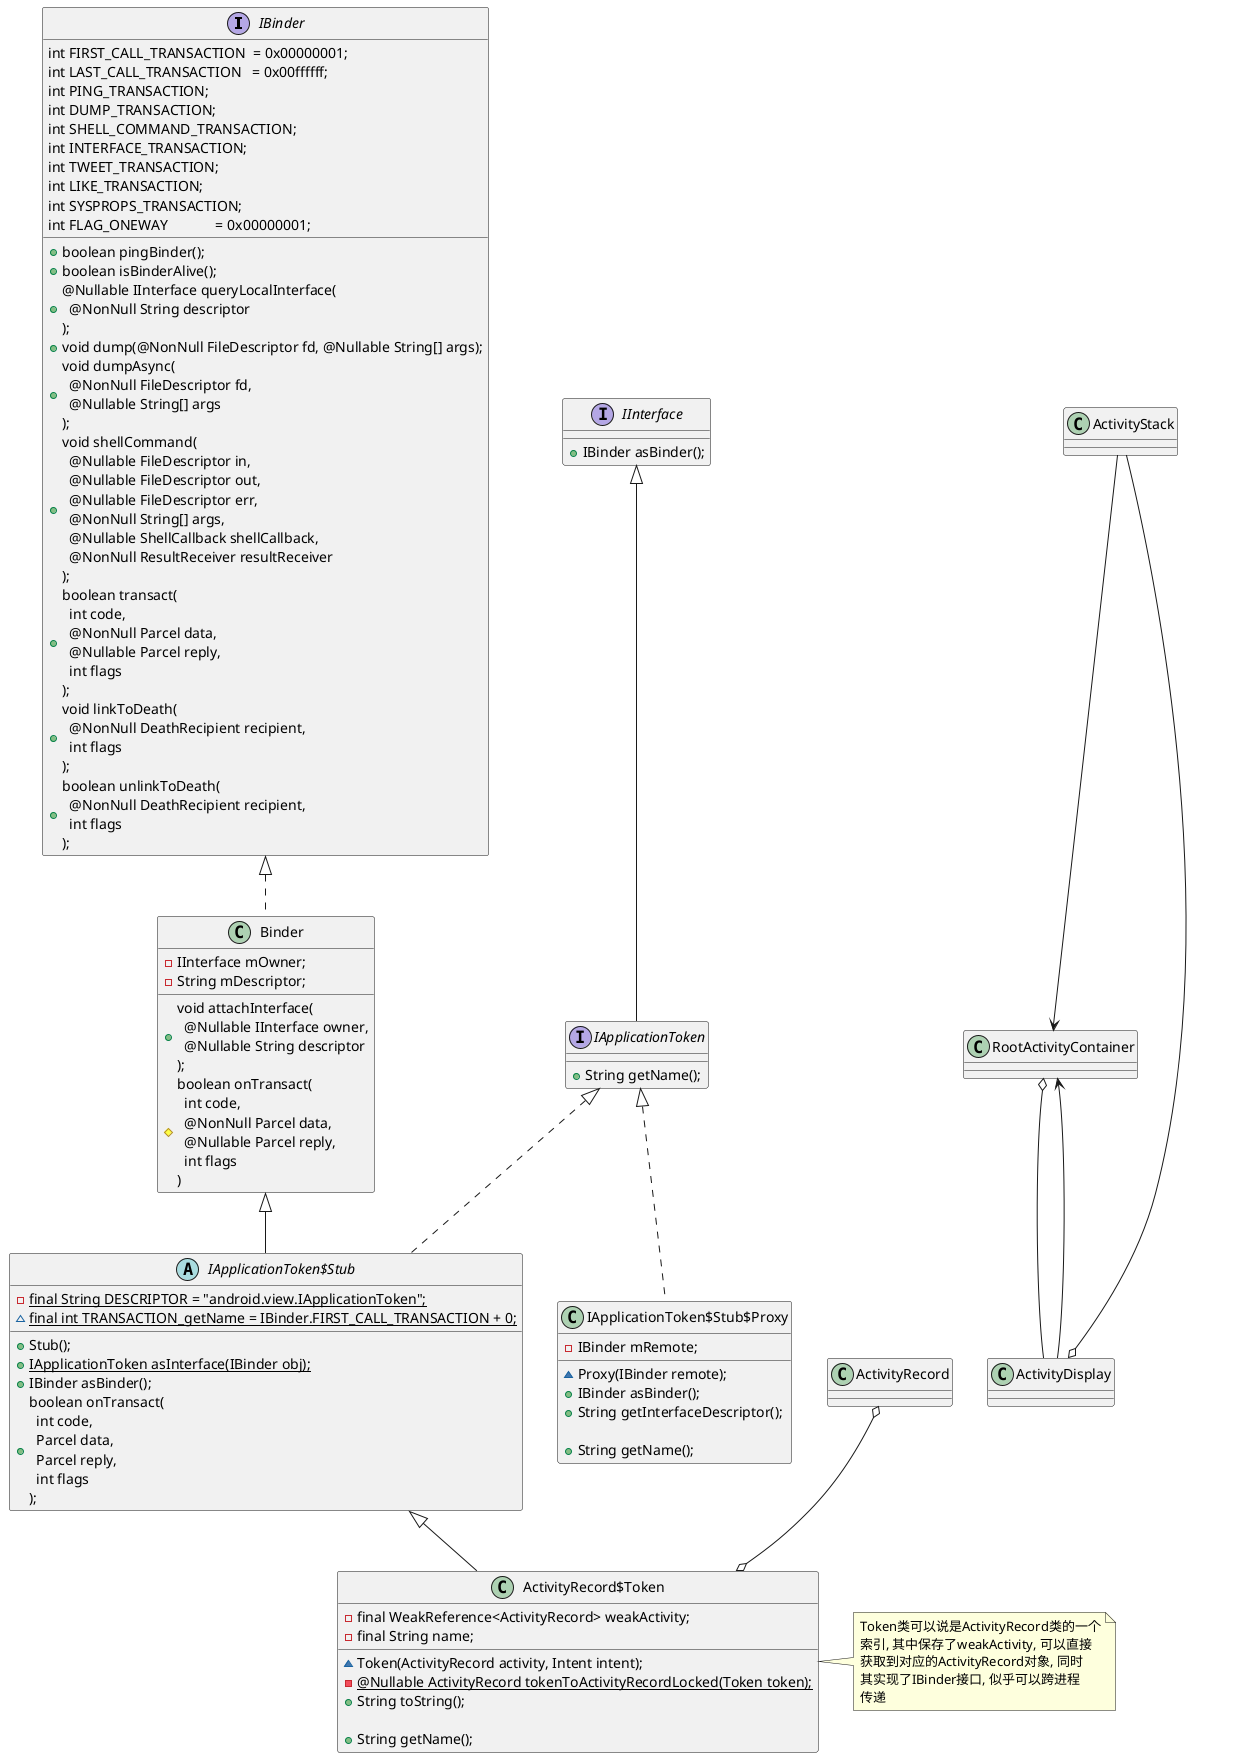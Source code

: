 @startuml


interface IBinder {
    int FIRST_CALL_TRANSACTION  = 0x00000001;
    int LAST_CALL_TRANSACTION   = 0x00ffffff;
    int PING_TRANSACTION;
    int DUMP_TRANSACTION;
    int SHELL_COMMAND_TRANSACTION;
    int INTERFACE_TRANSACTION;
    int TWEET_TRANSACTION;
    int LIKE_TRANSACTION;
    int SYSPROPS_TRANSACTION;
    int FLAG_ONEWAY             = 0x00000001;
    + boolean pingBinder();
    + boolean isBinderAlive();
    + @Nullable IInterface queryLocalInterface(\n  @NonNull String descriptor\n);
    + void dump(@NonNull FileDescriptor fd, @Nullable String[] args);
    + void dumpAsync(\n  @NonNull FileDescriptor fd,\n  @Nullable String[] args\n);
    + void shellCommand(\n  @Nullable FileDescriptor in,\n  @Nullable FileDescriptor out,\n  @Nullable FileDescriptor err,\n  @NonNull String[] args,\n  @Nullable ShellCallback shellCallback,\n  @NonNull ResultReceiver resultReceiver\n);
    + boolean transact(\n  int code,\n  @NonNull Parcel data,\n  @Nullable Parcel reply,\n  int flags\n);
    + void linkToDeath(\n  @NonNull DeathRecipient recipient,\n  int flags\n);
    + boolean unlinkToDeath(\n  @NonNull DeathRecipient recipient,\n  int flags\n);
}

class Binder {
    - IInterface mOwner;
    - String mDescriptor;
    + void attachInterface(\n  @Nullable IInterface owner,\n  @Nullable String descriptor\n);
    # boolean onTransact(\n  int code,\n  @NonNull Parcel data,\n  @Nullable Parcel reply,\n  int flags\n)
}

interface IInterface {
    + IBinder asBinder();
}

interface IApplicationToken {
    + String getName();
}

abstract class IApplicationToken$Stub {
    - {static} final String DESCRIPTOR = "android.view.IApplicationToken";
    + Stub();
    + {static} IApplicationToken asInterface(IBinder obj);
    + IBinder asBinder();
    + boolean onTransact(\n  int code,\n  Parcel data,\n  Parcel reply,\n  int flags\n);
    ~ {static} final int TRANSACTION_getName = IBinder.FIRST_CALL_TRANSACTION + 0;

}

class ActivityRecord$Token {
    - final WeakReference<ActivityRecord> weakActivity;
    - final String name;
    ~ Token(ActivityRecord activity, Intent intent);
    - {static} @Nullable ActivityRecord tokenToActivityRecordLocked(Token token);
    + String toString();
    
    + String getName();
}

note right of ActivityRecord$Token
Token类可以说是ActivityRecord类的一个
索引, 其中保存了weakActivity, 可以直接
获取到对应的ActivityRecord对象, 同时
其实现了IBinder接口, 似乎可以跨进程
传递
end note

class IApplicationToken$Stub$Proxy {
    - IBinder mRemote;
    ~ Proxy(IBinder remote);
    + IBinder asBinder();
    + String getInterfaceDescriptor();

    + String getName();
}

class ActivityRecord {
}

class ActivityStack {
}

class ActivityDisplay {
}

class RootActivityContainer {
}

IInterface <|-- IApplicationToken 
IApplicationToken <|.. IApplicationToken$Stub
IBinder <|.. Binder
Binder <|-- IApplicationToken$Stub
IApplicationToken$Stub <|-- ActivityRecord$Token

ActivityRecord o--o ActivityRecord$Token


RootActivityContainer o-- ActivityDisplay
ActivityDisplay --> RootActivityContainer
ActivityDisplay o-- ActivityStack
ActivityStack --> RootActivityContainer


IApplicationToken <|.. IApplicationToken$Stub$Proxy

@enduml